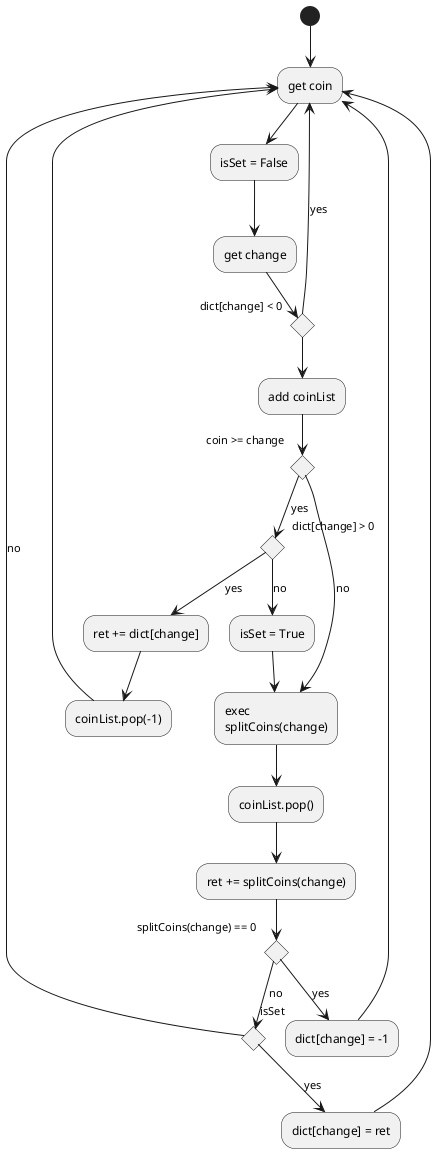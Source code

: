 @startuml

(*) --> "get coin"
--> "isSet = False"
--> "get change"
if "dict[change] < 0" then
--> [yes] "get coin"
else
    --> "add coinList"
    if "coin >= change" then
        [yes]if "dict[change] > 0" then
            --> [yes] "ret += dict[change]"
            --> "coinList.pop(-1)"
            --> "get coin"
        else
            --> [no] "isSet = True"
            -->"exec\nsplitCoins(change)"
        endif
    else
        --> [no] "exec\nsplitCoins(change)"
    endif
    --> "coinList.pop()"
    --> "ret += splitCoins(change)"
    if "splitCoins(change) == 0" then
        --> [yes]"dict[change] = -1"
        --> "get coin"
    else
        [no] if "isSet" then
                -->[yes] "dict[change] = ret"
                --> "get coin"
            else
                --> [no]"get coin"
            endif
    endif
endif
@enduml